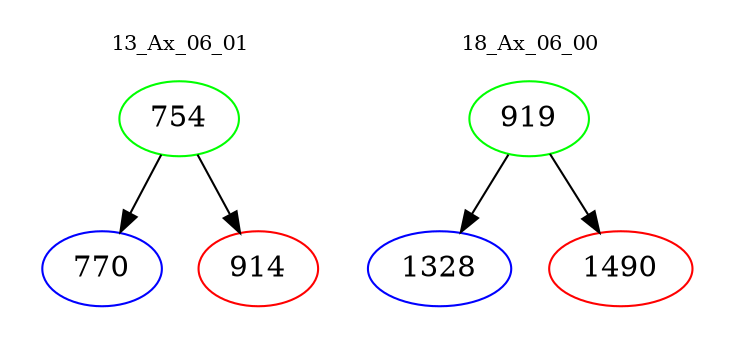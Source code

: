 digraph{
subgraph cluster_0 {
color = white
label = "13_Ax_06_01";
fontsize=10;
T0_754 [label="754", color="green"]
T0_754 -> T0_770 [color="black"]
T0_770 [label="770", color="blue"]
T0_754 -> T0_914 [color="black"]
T0_914 [label="914", color="red"]
}
subgraph cluster_1 {
color = white
label = "18_Ax_06_00";
fontsize=10;
T1_919 [label="919", color="green"]
T1_919 -> T1_1328 [color="black"]
T1_1328 [label="1328", color="blue"]
T1_919 -> T1_1490 [color="black"]
T1_1490 [label="1490", color="red"]
}
}
